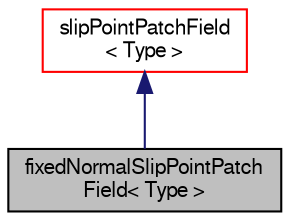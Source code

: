 digraph "fixedNormalSlipPointPatchField&lt; Type &gt;"
{
  bgcolor="transparent";
  edge [fontname="FreeSans",fontsize="10",labelfontname="FreeSans",labelfontsize="10"];
  node [fontname="FreeSans",fontsize="10",shape=record];
  Node4 [label="fixedNormalSlipPointPatch\lField\< Type \>",height=0.2,width=0.4,color="black", fillcolor="grey75", style="filled", fontcolor="black"];
  Node5 -> Node4 [dir="back",color="midnightblue",fontsize="10",style="solid",fontname="FreeSans"];
  Node5 [label="slipPointPatchField\l\< Type \>",height=0.2,width=0.4,color="red",URL="$a26626.html",tooltip="Foam::slipPointPatchField. "];
}
